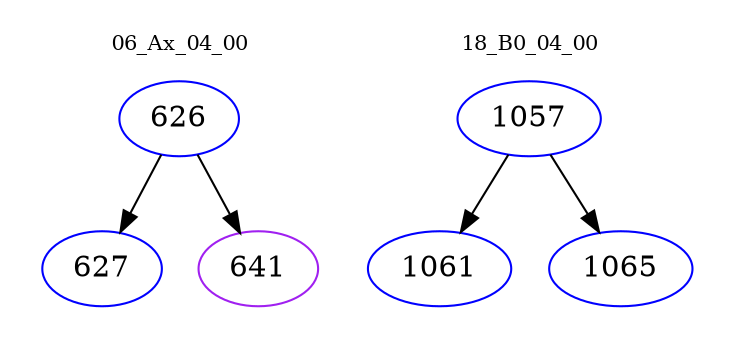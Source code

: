 digraph{
subgraph cluster_0 {
color = white
label = "06_Ax_04_00";
fontsize=10;
T0_626 [label="626", color="blue"]
T0_626 -> T0_627 [color="black"]
T0_627 [label="627", color="blue"]
T0_626 -> T0_641 [color="black"]
T0_641 [label="641", color="purple"]
}
subgraph cluster_1 {
color = white
label = "18_B0_04_00";
fontsize=10;
T1_1057 [label="1057", color="blue"]
T1_1057 -> T1_1061 [color="black"]
T1_1061 [label="1061", color="blue"]
T1_1057 -> T1_1065 [color="black"]
T1_1065 [label="1065", color="blue"]
}
}
